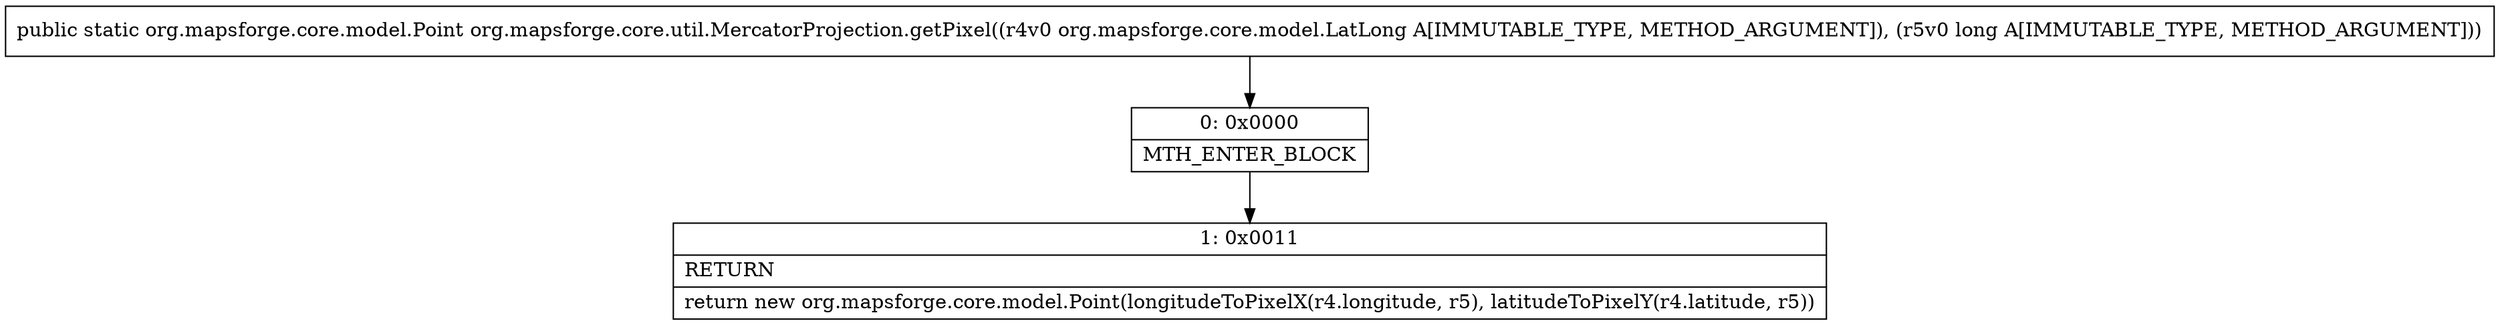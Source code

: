 digraph "CFG fororg.mapsforge.core.util.MercatorProjection.getPixel(Lorg\/mapsforge\/core\/model\/LatLong;J)Lorg\/mapsforge\/core\/model\/Point;" {
Node_0 [shape=record,label="{0\:\ 0x0000|MTH_ENTER_BLOCK\l}"];
Node_1 [shape=record,label="{1\:\ 0x0011|RETURN\l|return new org.mapsforge.core.model.Point(longitudeToPixelX(r4.longitude, r5), latitudeToPixelY(r4.latitude, r5))\l}"];
MethodNode[shape=record,label="{public static org.mapsforge.core.model.Point org.mapsforge.core.util.MercatorProjection.getPixel((r4v0 org.mapsforge.core.model.LatLong A[IMMUTABLE_TYPE, METHOD_ARGUMENT]), (r5v0 long A[IMMUTABLE_TYPE, METHOD_ARGUMENT])) }"];
MethodNode -> Node_0;
Node_0 -> Node_1;
}

